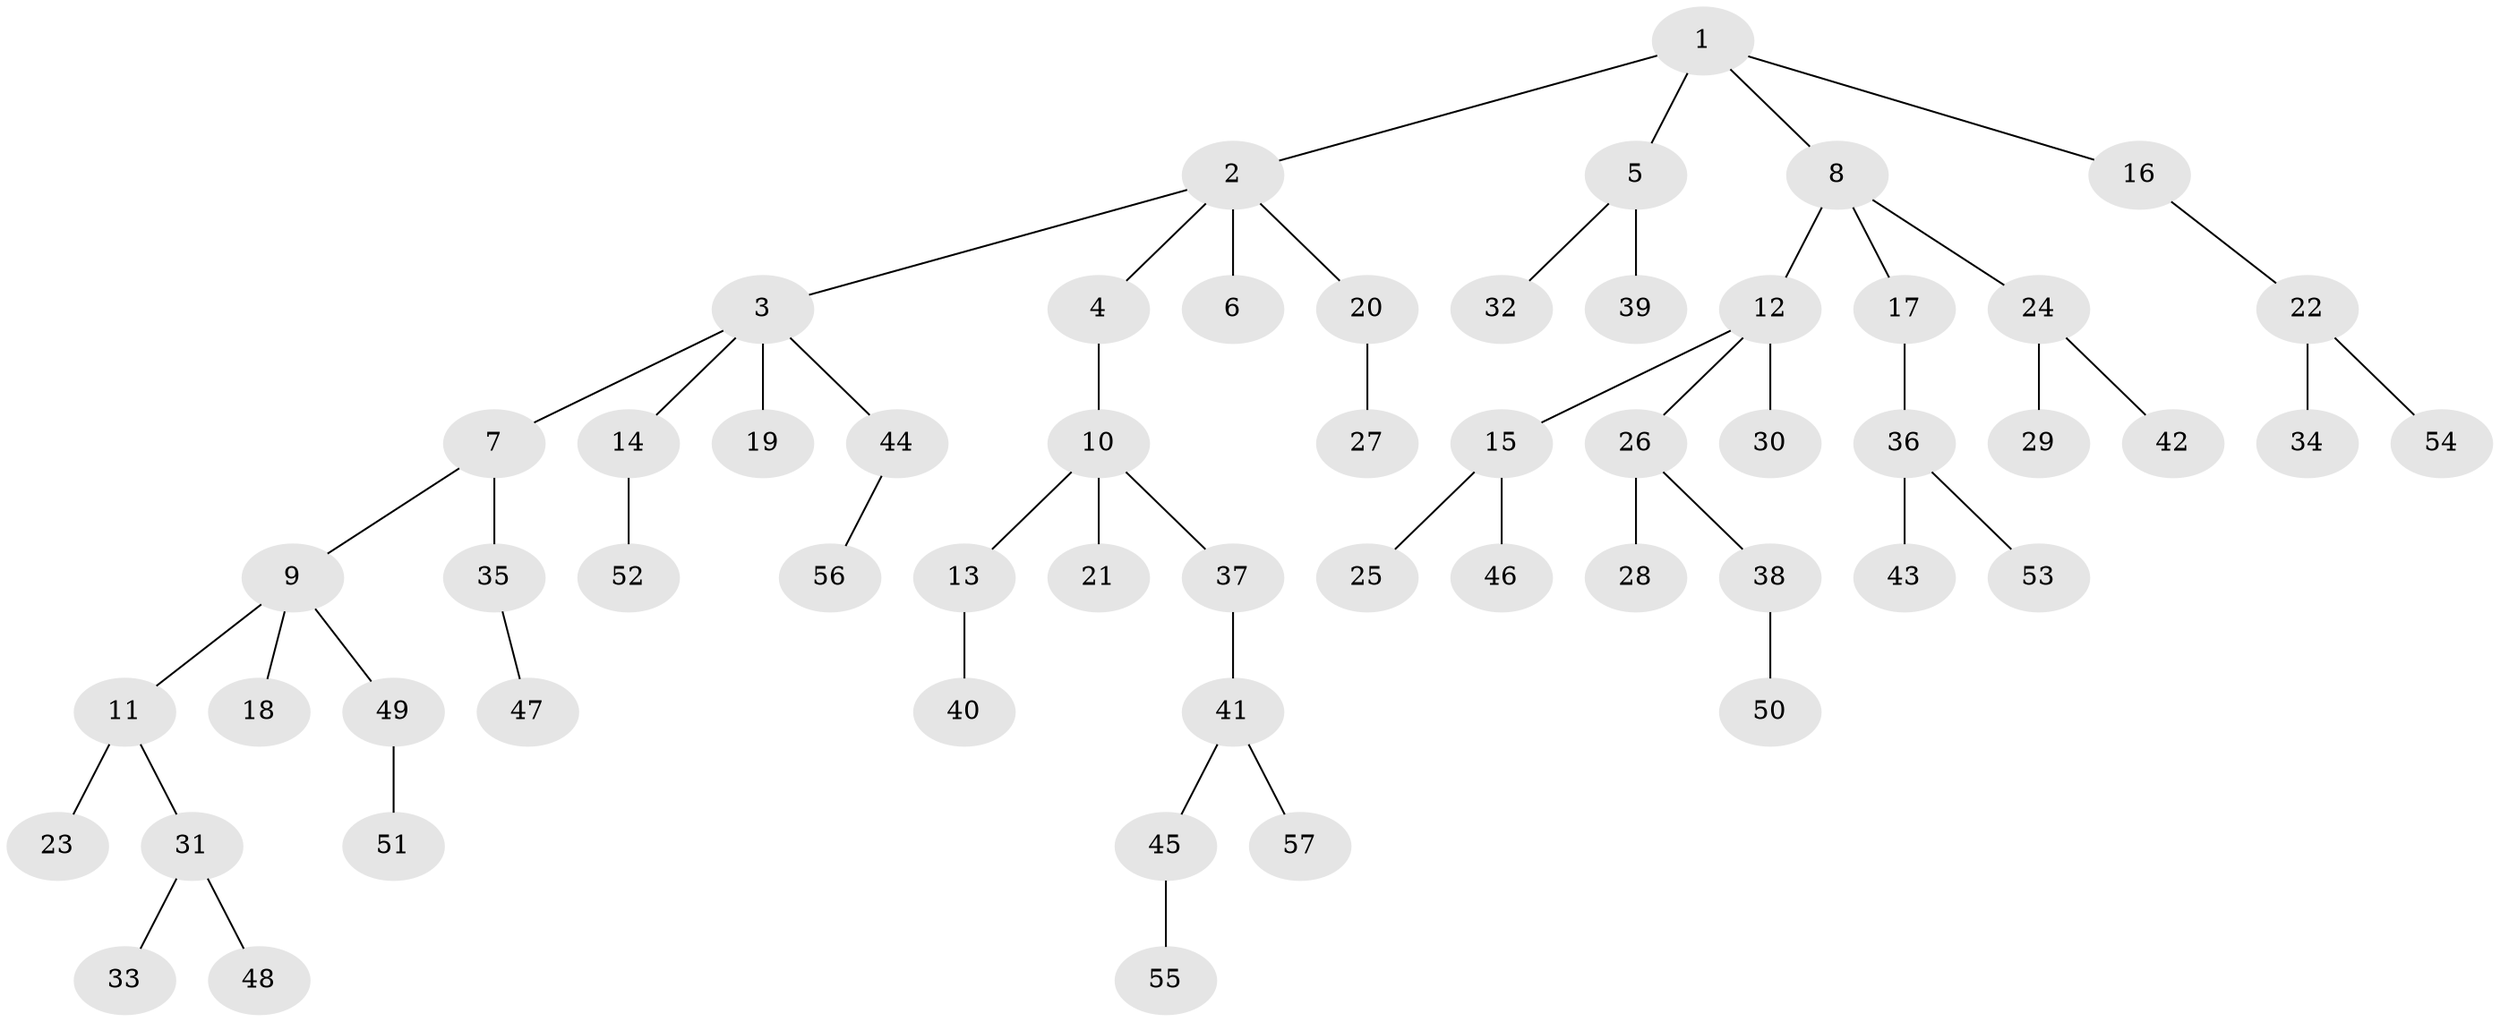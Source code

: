 // Generated by graph-tools (version 1.1) at 2025/53/03/09/25 04:53:53]
// undirected, 57 vertices, 56 edges
graph export_dot {
graph [start="1"]
  node [color=gray90,style=filled];
  1;
  2;
  3;
  4;
  5;
  6;
  7;
  8;
  9;
  10;
  11;
  12;
  13;
  14;
  15;
  16;
  17;
  18;
  19;
  20;
  21;
  22;
  23;
  24;
  25;
  26;
  27;
  28;
  29;
  30;
  31;
  32;
  33;
  34;
  35;
  36;
  37;
  38;
  39;
  40;
  41;
  42;
  43;
  44;
  45;
  46;
  47;
  48;
  49;
  50;
  51;
  52;
  53;
  54;
  55;
  56;
  57;
  1 -- 2;
  1 -- 5;
  1 -- 8;
  1 -- 16;
  2 -- 3;
  2 -- 4;
  2 -- 6;
  2 -- 20;
  3 -- 7;
  3 -- 14;
  3 -- 19;
  3 -- 44;
  4 -- 10;
  5 -- 32;
  5 -- 39;
  7 -- 9;
  7 -- 35;
  8 -- 12;
  8 -- 17;
  8 -- 24;
  9 -- 11;
  9 -- 18;
  9 -- 49;
  10 -- 13;
  10 -- 21;
  10 -- 37;
  11 -- 23;
  11 -- 31;
  12 -- 15;
  12 -- 26;
  12 -- 30;
  13 -- 40;
  14 -- 52;
  15 -- 25;
  15 -- 46;
  16 -- 22;
  17 -- 36;
  20 -- 27;
  22 -- 34;
  22 -- 54;
  24 -- 29;
  24 -- 42;
  26 -- 28;
  26 -- 38;
  31 -- 33;
  31 -- 48;
  35 -- 47;
  36 -- 43;
  36 -- 53;
  37 -- 41;
  38 -- 50;
  41 -- 45;
  41 -- 57;
  44 -- 56;
  45 -- 55;
  49 -- 51;
}
